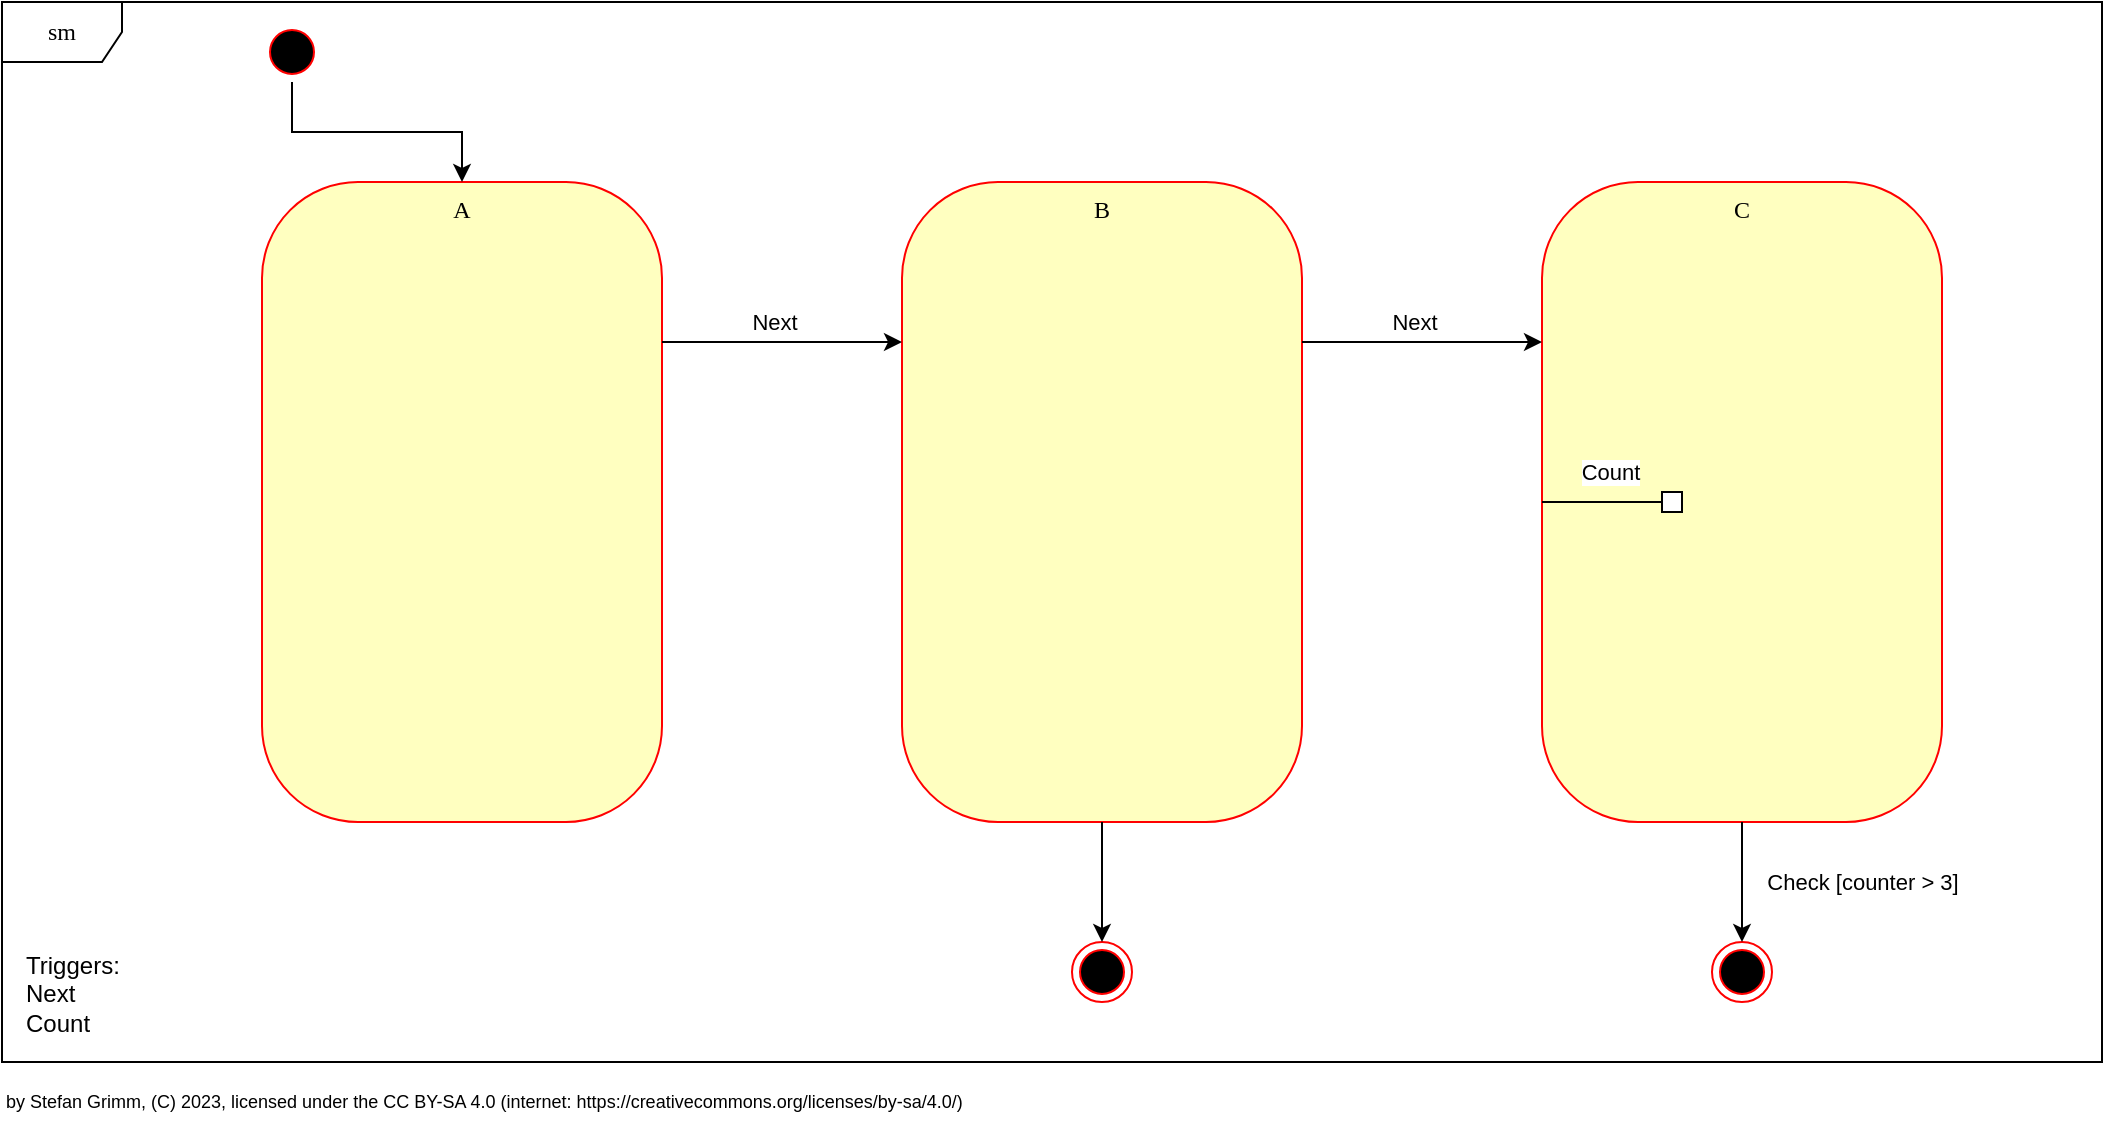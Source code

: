 <mxfile version="21.6.8" type="device">
  <diagram id="YKBjTKGMOBF2p5uhFZQw" name="Statemachine">
    <mxGraphModel dx="1000" dy="698" grid="1" gridSize="10" guides="1" tooltips="1" connect="1" arrows="1" fold="1" page="1" pageScale="1" pageWidth="850" pageHeight="1100" math="0" shadow="0">
      <root>
        <mxCell id="0" />
        <mxCell id="1" parent="0" />
        <mxCell id="twPTelytEAIwxnEzPvE8-1" value="sm" style="shape=umlFrame;whiteSpace=wrap;html=1;rounded=1;shadow=0;comic=0;labelBackgroundColor=none;strokeWidth=1;fontFamily=Verdana;fontSize=12;align=center;" parent="1" vertex="1">
          <mxGeometry x="30" y="30" width="1050" height="530" as="geometry" />
        </mxCell>
        <mxCell id="twPTelytEAIwxnEzPvE8-2" value="A" style="rounded=1;whiteSpace=wrap;html=1;arcSize=24;fillColor=#ffffc0;strokeColor=#ff0000;shadow=0;comic=0;labelBackgroundColor=none;fontFamily=Verdana;fontSize=12;fontColor=#000000;align=center;verticalAlign=top;" parent="1" vertex="1">
          <mxGeometry x="160" y="120" width="200" height="320" as="geometry" />
        </mxCell>
        <mxCell id="twPTelytEAIwxnEzPvE8-3" value="B" style="rounded=1;whiteSpace=wrap;html=1;arcSize=24;fillColor=#ffffc0;strokeColor=#ff0000;shadow=0;comic=0;labelBackgroundColor=none;fontFamily=Verdana;fontSize=12;fontColor=#000000;align=center;verticalAlign=top;" parent="1" vertex="1">
          <mxGeometry x="480" y="120" width="200" height="320" as="geometry" />
        </mxCell>
        <mxCell id="twPTelytEAIwxnEzPvE8-8" style="edgeStyle=orthogonalEdgeStyle;rounded=0;orthogonalLoop=1;jettySize=auto;html=1;" parent="1" source="twPTelytEAIwxnEzPvE8-9" target="twPTelytEAIwxnEzPvE8-2" edge="1">
          <mxGeometry relative="1" as="geometry" />
        </mxCell>
        <mxCell id="twPTelytEAIwxnEzPvE8-9" value="" style="ellipse;html=1;shape=startState;fillColor=#000000;strokeColor=#ff0000;rounded=1;shadow=0;comic=0;labelBackgroundColor=none;fontFamily=Verdana;fontSize=12;fontColor=#000000;align=center;direction=south;" parent="1" vertex="1">
          <mxGeometry x="160" y="40" width="30" height="30" as="geometry" />
        </mxCell>
        <mxCell id="3QdsNgIAZtOzLI_fTZXC-1" value="by Stefan Grimm, (C) 2023, licensed under the CC BY-SA 4.0 (internet: https://creativecommons.org/licenses/by-sa/4.0/)" style="text;html=1;strokeColor=none;fillColor=none;align=left;verticalAlign=middle;whiteSpace=wrap;rounded=0;fontSize=9;" parent="1" vertex="1">
          <mxGeometry x="30" y="570" width="500" height="20" as="geometry" />
        </mxCell>
        <mxCell id="_O_Is2bhzpRZIhhrAjC6-1" value="Triggers:&lt;br&gt;Next&lt;br&gt;Count" style="text;html=1;strokeColor=none;fillColor=none;align=left;verticalAlign=bottom;whiteSpace=wrap;rounded=0;" parent="1" vertex="1">
          <mxGeometry x="40" y="440" width="100" height="110" as="geometry" />
        </mxCell>
        <mxCell id="39VMVqUXp_07OLmze4wy-1" value="" style="ellipse;html=1;shape=endState;fillColor=#000000;strokeColor=#ff0000;direction=south;" parent="1" vertex="1">
          <mxGeometry x="565" y="500" width="30" height="30" as="geometry" />
        </mxCell>
        <mxCell id="SZ21oMpPWLER4ntVWx7g-1" style="edgeStyle=orthogonalEdgeStyle;rounded=0;orthogonalLoop=1;jettySize=auto;html=1;entryX=0;entryY=0.5;entryDx=0;entryDy=0;exitX=0.5;exitY=1;exitDx=0;exitDy=0;" parent="1" source="twPTelytEAIwxnEzPvE8-3" target="39VMVqUXp_07OLmze4wy-1" edge="1">
          <mxGeometry relative="1" as="geometry">
            <mxPoint x="310" y="475" as="sourcePoint" />
            <mxPoint x="489" y="300" as="targetPoint" />
          </mxGeometry>
        </mxCell>
        <mxCell id="SZ21oMpPWLER4ntVWx7g-2" value="Next" style="edgeStyle=orthogonalEdgeStyle;rounded=0;orthogonalLoop=1;jettySize=auto;html=1;exitX=1;exitY=0.25;exitDx=0;exitDy=0;entryX=0;entryY=0.25;entryDx=0;entryDy=0;" parent="1" source="twPTelytEAIwxnEzPvE8-2" target="twPTelytEAIwxnEzPvE8-3" edge="1">
          <mxGeometry x="-0.067" y="10" relative="1" as="geometry">
            <mxPoint x="270" y="450" as="sourcePoint" />
            <mxPoint x="270" y="510" as="targetPoint" />
            <mxPoint as="offset" />
          </mxGeometry>
        </mxCell>
        <mxCell id="ea2AeBFG8Xzcf-FbsPGn-1" value="C" style="rounded=1;whiteSpace=wrap;html=1;arcSize=24;fillColor=#ffffc0;strokeColor=#ff0000;shadow=0;comic=0;labelBackgroundColor=none;fontFamily=Verdana;fontSize=12;fontColor=#000000;align=center;verticalAlign=top;" parent="1" vertex="1">
          <mxGeometry x="800" y="120" width="200" height="320" as="geometry" />
        </mxCell>
        <mxCell id="ea2AeBFG8Xzcf-FbsPGn-2" value="" style="ellipse;html=1;shape=endState;fillColor=#000000;strokeColor=#ff0000;direction=south;" parent="1" vertex="1">
          <mxGeometry x="885" y="500" width="30" height="30" as="geometry" />
        </mxCell>
        <mxCell id="ea2AeBFG8Xzcf-FbsPGn-3" value="Check [counter &amp;gt; 3]" style="edgeStyle=orthogonalEdgeStyle;rounded=0;orthogonalLoop=1;jettySize=auto;html=1;entryX=0;entryY=0.5;entryDx=0;entryDy=0;exitX=0.5;exitY=1;exitDx=0;exitDy=0;" parent="1" source="ea2AeBFG8Xzcf-FbsPGn-1" target="ea2AeBFG8Xzcf-FbsPGn-2" edge="1">
          <mxGeometry y="60" relative="1" as="geometry">
            <mxPoint x="590" y="450" as="sourcePoint" />
            <mxPoint x="620" y="510" as="targetPoint" />
            <mxPoint as="offset" />
          </mxGeometry>
        </mxCell>
        <mxCell id="ea2AeBFG8Xzcf-FbsPGn-4" value="Next" style="edgeStyle=orthogonalEdgeStyle;rounded=0;orthogonalLoop=1;jettySize=auto;html=1;exitX=1;exitY=0.25;exitDx=0;exitDy=0;entryX=0;entryY=0.25;entryDx=0;entryDy=0;" parent="1" source="twPTelytEAIwxnEzPvE8-3" target="ea2AeBFG8Xzcf-FbsPGn-1" edge="1">
          <mxGeometry x="-0.067" y="10" relative="1" as="geometry">
            <mxPoint x="370" y="210" as="sourcePoint" />
            <mxPoint x="490" y="210" as="targetPoint" />
            <mxPoint as="offset" />
          </mxGeometry>
        </mxCell>
        <mxCell id="5B1cqrxrc89oC-pRtuea-1" value="Count" style="endArrow=none;html=1;rounded=0;entryX=0;entryY=0.5;entryDx=0;entryDy=0;exitX=0;exitY=0.5;exitDx=0;exitDy=0;" parent="1" source="5B1cqrxrc89oC-pRtuea-2" target="ea2AeBFG8Xzcf-FbsPGn-1" edge="1">
          <mxGeometry x="-0.111" y="-15" width="50" height="50" relative="1" as="geometry">
            <mxPoint x="900" y="250" as="sourcePoint" />
            <mxPoint x="812" y="250" as="targetPoint" />
            <Array as="points" />
            <mxPoint as="offset" />
          </mxGeometry>
        </mxCell>
        <mxCell id="5B1cqrxrc89oC-pRtuea-2" value="" style="whiteSpace=wrap;html=1;aspect=fixed;" parent="1" vertex="1">
          <mxGeometry x="860" y="275" width="10" height="10" as="geometry" />
        </mxCell>
      </root>
    </mxGraphModel>
  </diagram>
</mxfile>

